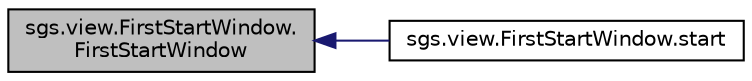 digraph "sgs.view.FirstStartWindow.FirstStartWindow"
{
  edge [fontname="Helvetica",fontsize="10",labelfontname="Helvetica",labelfontsize="10"];
  node [fontname="Helvetica",fontsize="10",shape=record];
  rankdir="LR";
  Node1 [label="sgs.view.FirstStartWindow.\lFirstStartWindow",height=0.2,width=0.4,color="black", fillcolor="grey75", style="filled" fontcolor="black"];
  Node1 -> Node2 [dir="back",color="midnightblue",fontsize="10",style="solid"];
  Node2 [label="sgs.view.FirstStartWindow.start",height=0.2,width=0.4,color="black", fillcolor="white", style="filled",URL="$classsgs_1_1view_1_1_first_start_window.html#a6c4a87225e5528b040fbe5362d7cbea0"];
}
